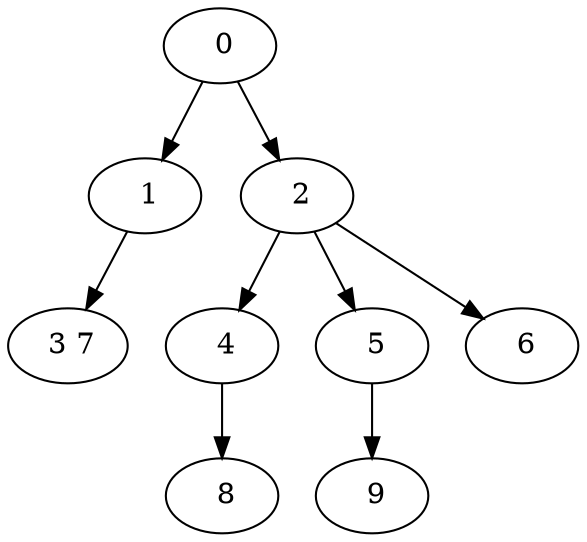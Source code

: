 digraph mytree {
" 0" -> " 1";
" 0" -> " 2";
" 1" -> " 3 7";
" 2" -> " 4";
" 2" -> " 5";
" 2" -> " 6";
" 3 7";
" 4" -> " 8";
" 5" -> " 9";
" 6";
" 8";
" 9";
}
